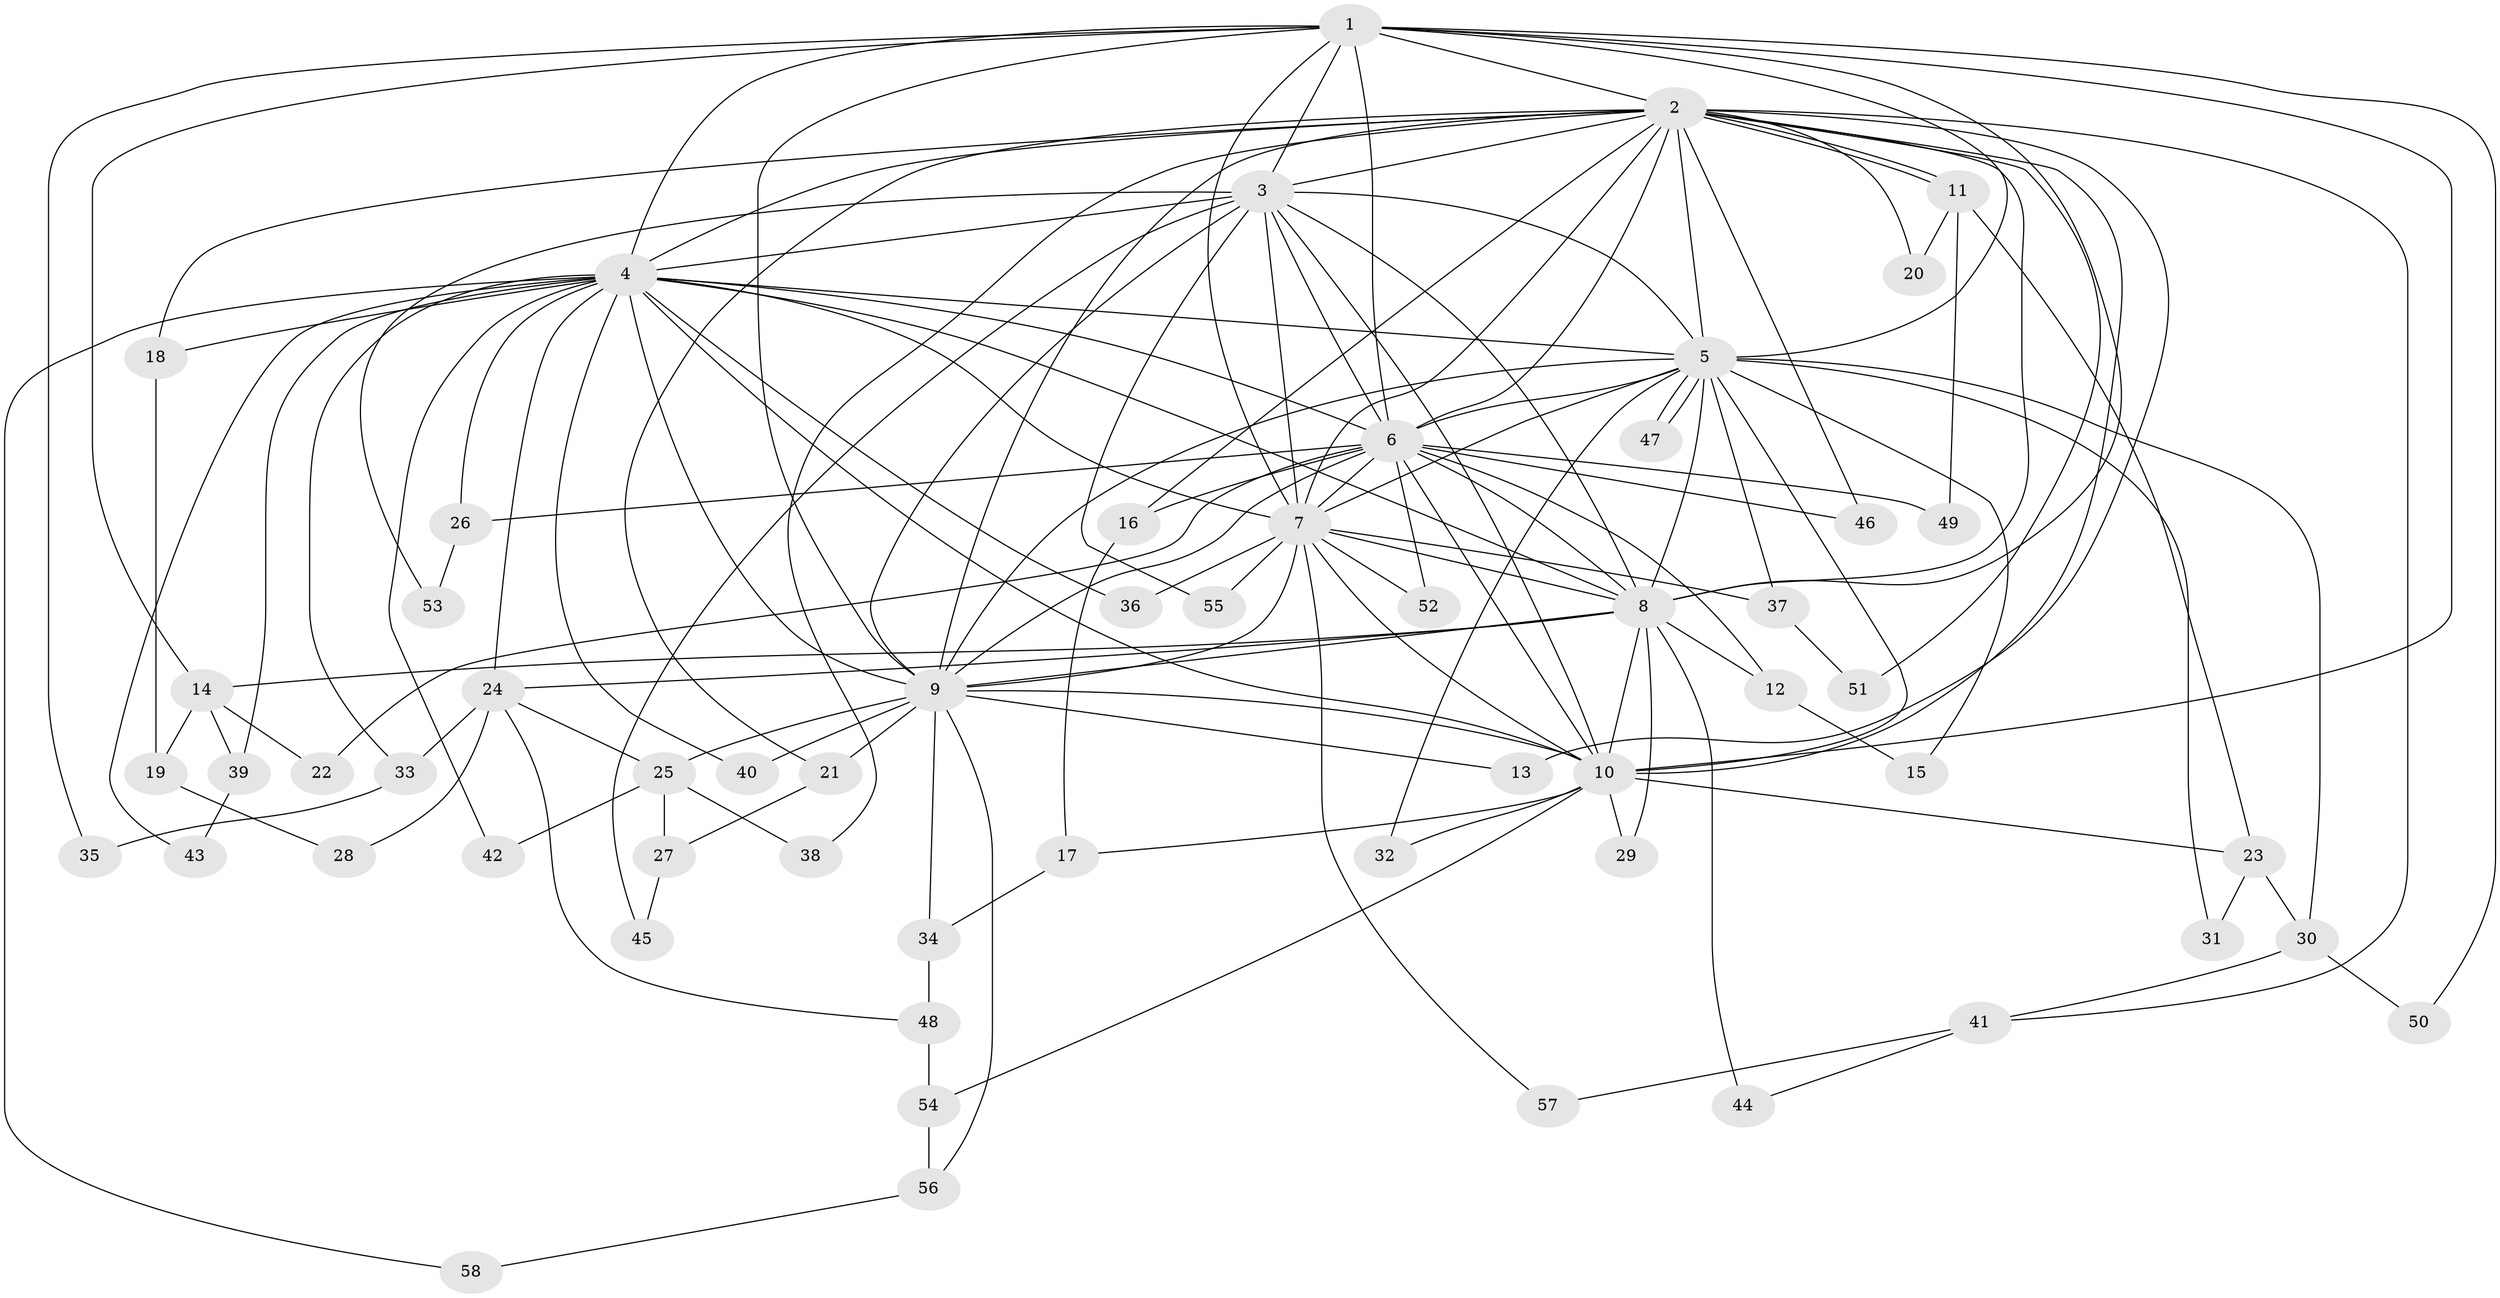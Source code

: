 // Generated by graph-tools (version 1.1) at 2025/35/03/09/25 02:35:12]
// undirected, 58 vertices, 141 edges
graph export_dot {
graph [start="1"]
  node [color=gray90,style=filled];
  1;
  2;
  3;
  4;
  5;
  6;
  7;
  8;
  9;
  10;
  11;
  12;
  13;
  14;
  15;
  16;
  17;
  18;
  19;
  20;
  21;
  22;
  23;
  24;
  25;
  26;
  27;
  28;
  29;
  30;
  31;
  32;
  33;
  34;
  35;
  36;
  37;
  38;
  39;
  40;
  41;
  42;
  43;
  44;
  45;
  46;
  47;
  48;
  49;
  50;
  51;
  52;
  53;
  54;
  55;
  56;
  57;
  58;
  1 -- 2;
  1 -- 3;
  1 -- 4;
  1 -- 5;
  1 -- 6;
  1 -- 7;
  1 -- 8;
  1 -- 9;
  1 -- 10;
  1 -- 14;
  1 -- 35;
  1 -- 50;
  2 -- 3;
  2 -- 4;
  2 -- 5;
  2 -- 6;
  2 -- 7;
  2 -- 8;
  2 -- 9;
  2 -- 10;
  2 -- 11;
  2 -- 11;
  2 -- 13;
  2 -- 16;
  2 -- 18;
  2 -- 20;
  2 -- 21;
  2 -- 38;
  2 -- 41;
  2 -- 46;
  2 -- 51;
  3 -- 4;
  3 -- 5;
  3 -- 6;
  3 -- 7;
  3 -- 8;
  3 -- 9;
  3 -- 10;
  3 -- 45;
  3 -- 53;
  3 -- 55;
  4 -- 5;
  4 -- 6;
  4 -- 7;
  4 -- 8;
  4 -- 9;
  4 -- 10;
  4 -- 18;
  4 -- 24;
  4 -- 26;
  4 -- 33;
  4 -- 36;
  4 -- 39;
  4 -- 40;
  4 -- 42;
  4 -- 43;
  4 -- 58;
  5 -- 6;
  5 -- 7;
  5 -- 8;
  5 -- 9;
  5 -- 10;
  5 -- 15;
  5 -- 30;
  5 -- 31;
  5 -- 32;
  5 -- 37;
  5 -- 47;
  5 -- 47;
  6 -- 7;
  6 -- 8;
  6 -- 9;
  6 -- 10;
  6 -- 12;
  6 -- 16;
  6 -- 22;
  6 -- 26;
  6 -- 46;
  6 -- 49;
  6 -- 52;
  7 -- 8;
  7 -- 9;
  7 -- 10;
  7 -- 36;
  7 -- 37;
  7 -- 52;
  7 -- 55;
  7 -- 57;
  8 -- 9;
  8 -- 10;
  8 -- 12;
  8 -- 14;
  8 -- 24;
  8 -- 29;
  8 -- 44;
  9 -- 10;
  9 -- 13;
  9 -- 21;
  9 -- 25;
  9 -- 34;
  9 -- 40;
  9 -- 56;
  10 -- 17;
  10 -- 23;
  10 -- 29;
  10 -- 32;
  10 -- 54;
  11 -- 20;
  11 -- 23;
  11 -- 49;
  12 -- 15;
  14 -- 19;
  14 -- 22;
  14 -- 39;
  16 -- 17;
  17 -- 34;
  18 -- 19;
  19 -- 28;
  21 -- 27;
  23 -- 30;
  23 -- 31;
  24 -- 25;
  24 -- 28;
  24 -- 33;
  24 -- 48;
  25 -- 27;
  25 -- 38;
  25 -- 42;
  26 -- 53;
  27 -- 45;
  30 -- 41;
  30 -- 50;
  33 -- 35;
  34 -- 48;
  37 -- 51;
  39 -- 43;
  41 -- 44;
  41 -- 57;
  48 -- 54;
  54 -- 56;
  56 -- 58;
}
